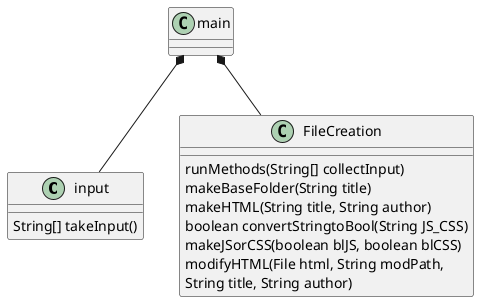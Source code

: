 @startuml
'https://plantuml.com/class-diagram

class input
{
    String[] takeInput()
}
class main
class FileCreation
{
   runMethods(String[] collectInput)
   makeBaseFolder(String title)
   makeHTML(String title, String author)
   boolean convertStringtoBool(String JS_CSS)
   makeJSorCSS(boolean blJS, boolean blCSS)
   modifyHTML(File html, String modPath,
    String title, String author)
}
main *-- input
main *-- FileCreation

@enduml